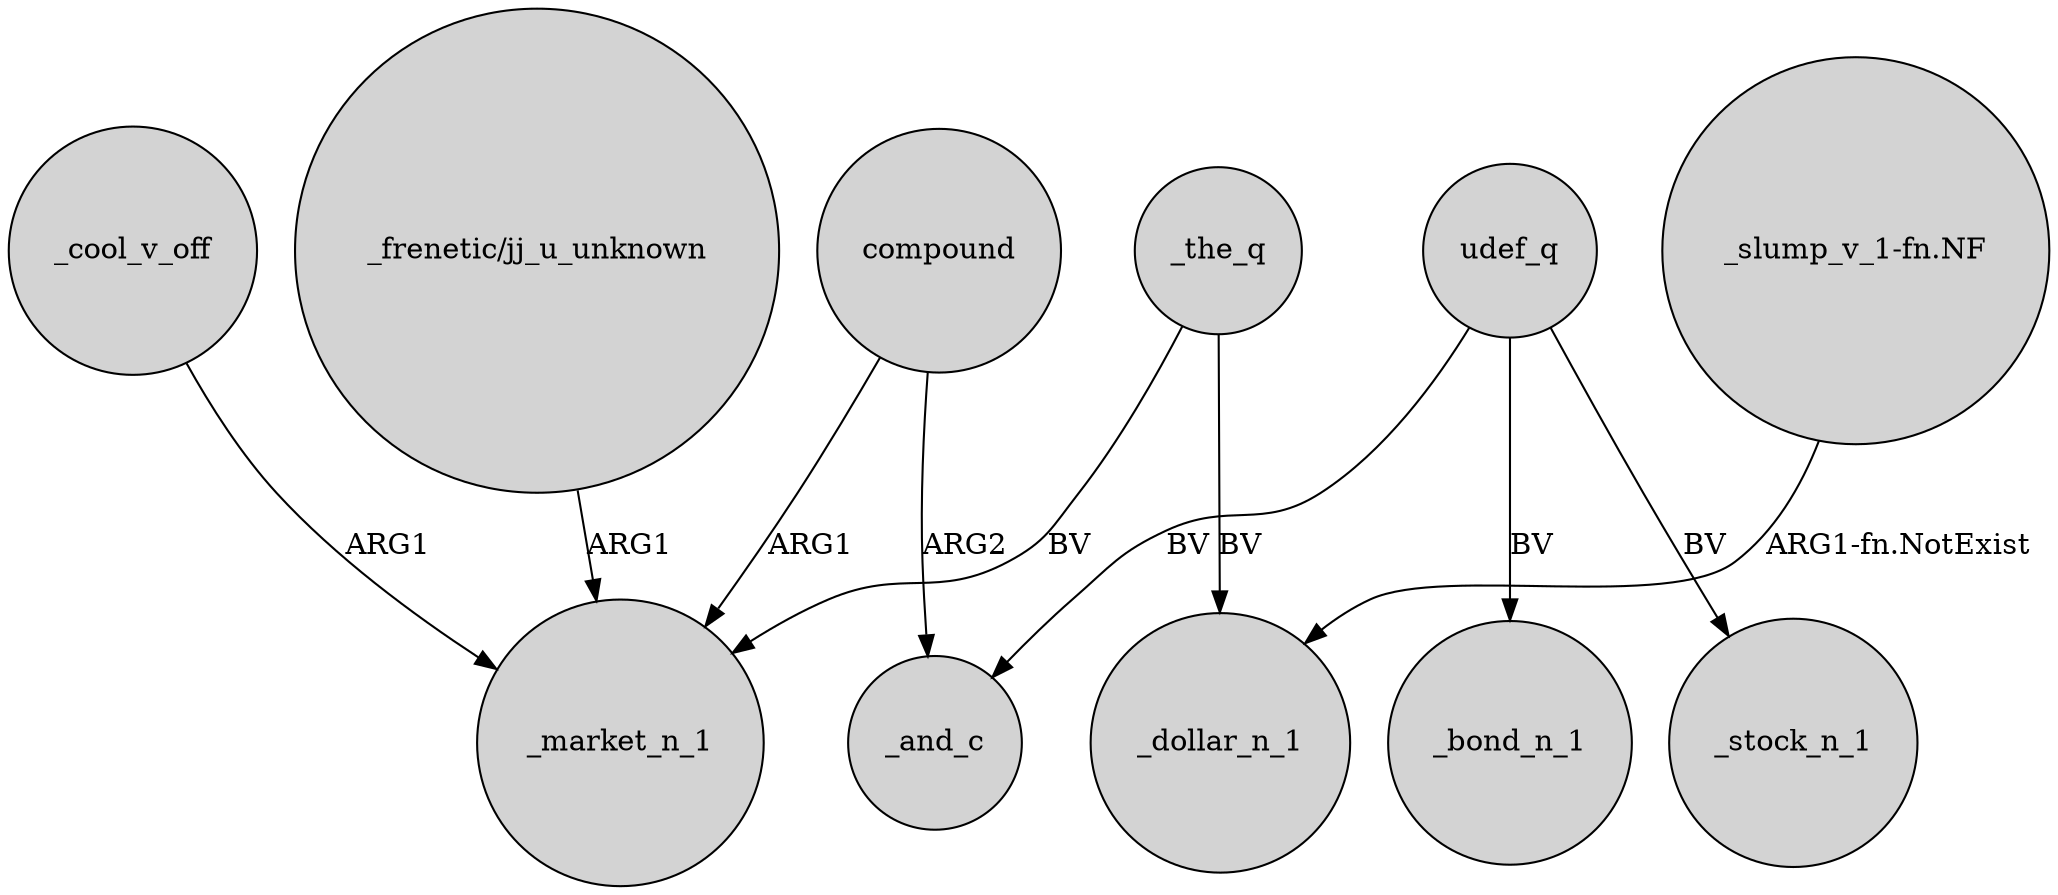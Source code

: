 digraph {
	node [shape=circle style=filled]
	_cool_v_off -> _market_n_1 [label=ARG1]
	compound -> _and_c [label=ARG2]
	udef_q -> _bond_n_1 [label=BV]
	udef_q -> _stock_n_1 [label=BV]
	_the_q -> _dollar_n_1 [label=BV]
	"_slump_v_1-fn.NF" -> _dollar_n_1 [label="ARG1-fn.NotExist"]
	compound -> _market_n_1 [label=ARG1]
	"_frenetic/jj_u_unknown" -> _market_n_1 [label=ARG1]
	_the_q -> _market_n_1 [label=BV]
	udef_q -> _and_c [label=BV]
}
